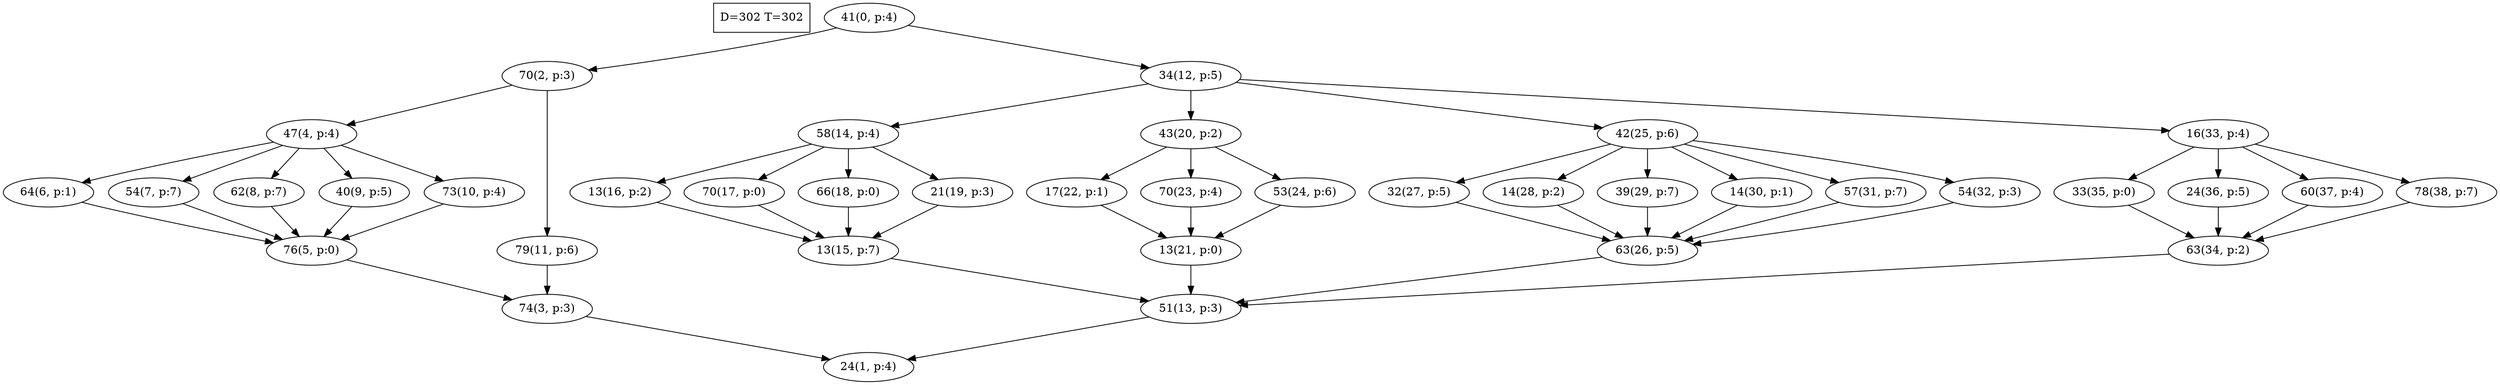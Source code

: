 digraph Task {
i [shape=box, label="D=302 T=302"]; 
0 [label="41(0, p:4)"];
1 [label="24(1, p:4)"];
2 [label="70(2, p:3)"];
3 [label="74(3, p:3)"];
4 [label="47(4, p:4)"];
5 [label="76(5, p:0)"];
6 [label="64(6, p:1)"];
7 [label="54(7, p:7)"];
8 [label="62(8, p:7)"];
9 [label="40(9, p:5)"];
10 [label="73(10, p:4)"];
11 [label="79(11, p:6)"];
12 [label="34(12, p:5)"];
13 [label="51(13, p:3)"];
14 [label="58(14, p:4)"];
15 [label="13(15, p:7)"];
16 [label="13(16, p:2)"];
17 [label="70(17, p:0)"];
18 [label="66(18, p:0)"];
19 [label="21(19, p:3)"];
20 [label="43(20, p:2)"];
21 [label="13(21, p:0)"];
22 [label="17(22, p:1)"];
23 [label="70(23, p:4)"];
24 [label="53(24, p:6)"];
25 [label="42(25, p:6)"];
26 [label="63(26, p:5)"];
27 [label="32(27, p:5)"];
28 [label="14(28, p:2)"];
29 [label="39(29, p:7)"];
30 [label="14(30, p:1)"];
31 [label="57(31, p:7)"];
32 [label="54(32, p:3)"];
33 [label="16(33, p:4)"];
34 [label="63(34, p:2)"];
35 [label="33(35, p:0)"];
36 [label="24(36, p:5)"];
37 [label="60(37, p:4)"];
38 [label="78(38, p:7)"];
0 -> 2;
0 -> 12;
2 -> 4;
2 -> 11;
3 -> 1;
4 -> 6;
4 -> 7;
4 -> 8;
4 -> 9;
4 -> 10;
5 -> 3;
6 -> 5;
7 -> 5;
8 -> 5;
9 -> 5;
10 -> 5;
11 -> 3;
12 -> 14;
12 -> 20;
12 -> 25;
12 -> 33;
13 -> 1;
14 -> 16;
14 -> 17;
14 -> 18;
14 -> 19;
15 -> 13;
16 -> 15;
17 -> 15;
18 -> 15;
19 -> 15;
20 -> 22;
20 -> 23;
20 -> 24;
21 -> 13;
22 -> 21;
23 -> 21;
24 -> 21;
25 -> 27;
25 -> 28;
25 -> 29;
25 -> 30;
25 -> 31;
25 -> 32;
26 -> 13;
27 -> 26;
28 -> 26;
29 -> 26;
30 -> 26;
31 -> 26;
32 -> 26;
33 -> 35;
33 -> 36;
33 -> 37;
33 -> 38;
34 -> 13;
35 -> 34;
36 -> 34;
37 -> 34;
38 -> 34;
}
